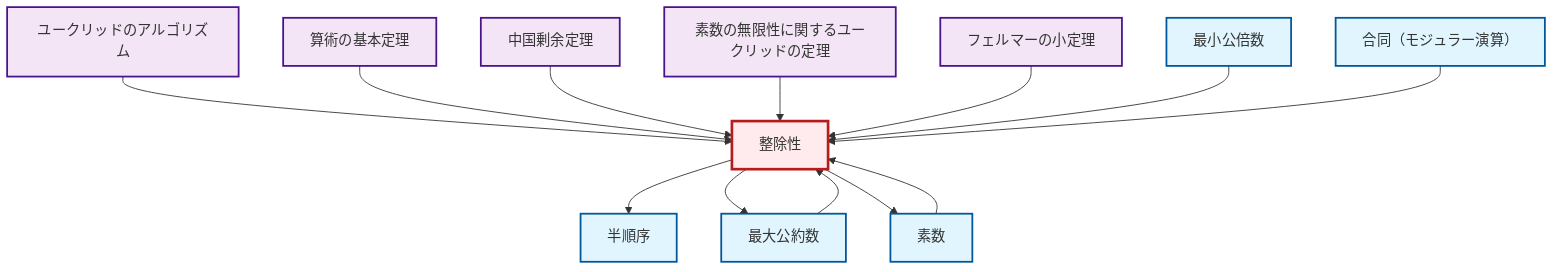 graph TD
    classDef definition fill:#e1f5fe,stroke:#01579b,stroke-width:2px
    classDef theorem fill:#f3e5f5,stroke:#4a148c,stroke-width:2px
    classDef axiom fill:#fff3e0,stroke:#e65100,stroke-width:2px
    classDef example fill:#e8f5e9,stroke:#1b5e20,stroke-width:2px
    classDef current fill:#ffebee,stroke:#b71c1c,stroke-width:3px
    def-lcm["最小公倍数"]:::definition
    def-gcd["最大公約数"]:::definition
    thm-euclidean-algorithm["ユークリッドのアルゴリズム"]:::theorem
    thm-fundamental-arithmetic["算術の基本定理"]:::theorem
    thm-euclid-infinitude-primes["素数の無限性に関するユークリッドの定理"]:::theorem
    def-divisibility["整除性"]:::definition
    def-partial-order["半順序"]:::definition
    def-congruence["合同（モジュラー演算）"]:::definition
    thm-fermat-little["フェルマーの小定理"]:::theorem
    thm-chinese-remainder["中国剰余定理"]:::theorem
    def-prime["素数"]:::definition
    def-divisibility --> def-partial-order
    def-divisibility --> def-gcd
    thm-euclidean-algorithm --> def-divisibility
    thm-fundamental-arithmetic --> def-divisibility
    thm-chinese-remainder --> def-divisibility
    thm-euclid-infinitude-primes --> def-divisibility
    thm-fermat-little --> def-divisibility
    def-lcm --> def-divisibility
    def-prime --> def-divisibility
    def-congruence --> def-divisibility
    def-divisibility --> def-prime
    def-gcd --> def-divisibility
    class def-divisibility current
